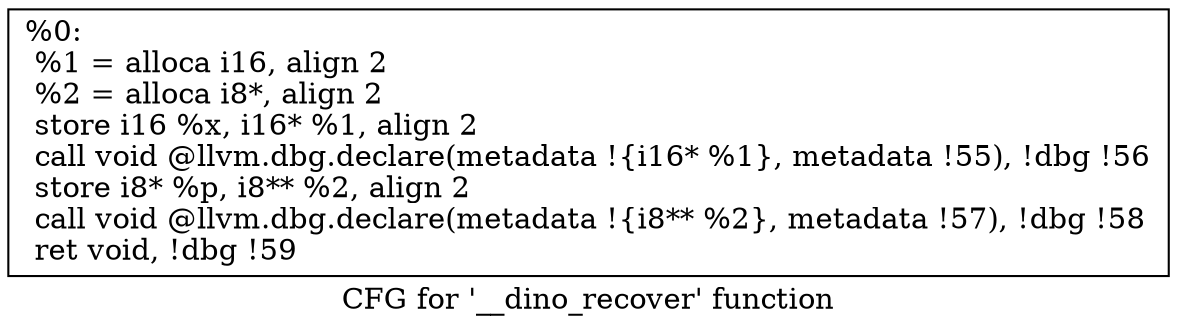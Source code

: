 digraph "CFG for '__dino_recover' function" {
	label="CFG for '__dino_recover' function";

	Node0x86ff20 [shape=record,label="{%0:\l  %1 = alloca i16, align 2\l  %2 = alloca i8*, align 2\l  store i16 %x, i16* %1, align 2\l  call void @llvm.dbg.declare(metadata !\{i16* %1\}, metadata !55), !dbg !56\l  store i8* %p, i8** %2, align 2\l  call void @llvm.dbg.declare(metadata !\{i8** %2\}, metadata !57), !dbg !58\l  ret void, !dbg !59\l}"];
}
